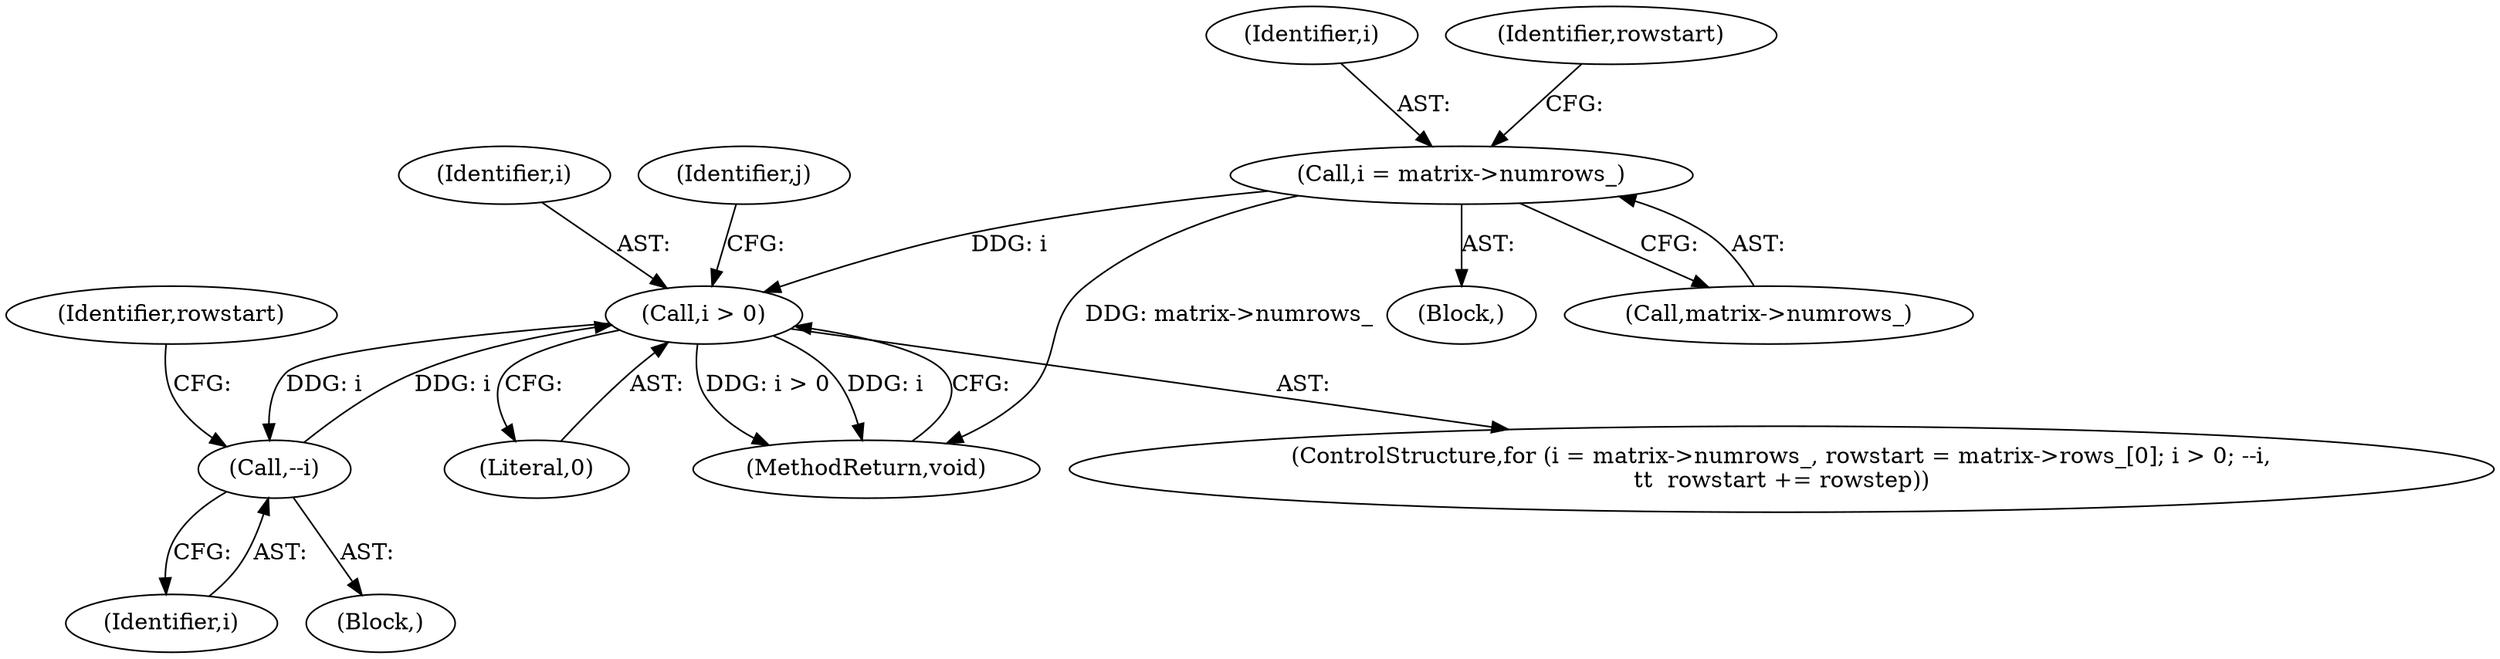 digraph "0_jasper_d42b2388f7f8e0332c846675133acea151fc557a_16@pointer" {
"1000134" [label="(Call,i = matrix->numrows_)"];
"1000146" [label="(Call,i > 0)"];
"1000150" [label="(Call,--i)"];
"1000135" [label="(Identifier,i)"];
"1000134" [label="(Call,i = matrix->numrows_)"];
"1000147" [label="(Identifier,i)"];
"1000159" [label="(Identifier,j)"];
"1000151" [label="(Identifier,i)"];
"1000153" [label="(Identifier,rowstart)"];
"1000149" [label="(Block,)"];
"1000148" [label="(Literal,0)"];
"1000133" [label="(Block,)"];
"1000136" [label="(Call,matrix->numrows_)"];
"1000150" [label="(Call,--i)"];
"1000146" [label="(Call,i > 0)"];
"1000140" [label="(Identifier,rowstart)"];
"1000182" [label="(MethodReturn,void)"];
"1000132" [label="(ControlStructure,for (i = matrix->numrows_, rowstart = matrix->rows_[0]; i > 0; --i,\n\t\t  rowstart += rowstep))"];
"1000134" -> "1000133"  [label="AST: "];
"1000134" -> "1000136"  [label="CFG: "];
"1000135" -> "1000134"  [label="AST: "];
"1000136" -> "1000134"  [label="AST: "];
"1000140" -> "1000134"  [label="CFG: "];
"1000134" -> "1000182"  [label="DDG: matrix->numrows_"];
"1000134" -> "1000146"  [label="DDG: i"];
"1000146" -> "1000132"  [label="AST: "];
"1000146" -> "1000148"  [label="CFG: "];
"1000147" -> "1000146"  [label="AST: "];
"1000148" -> "1000146"  [label="AST: "];
"1000159" -> "1000146"  [label="CFG: "];
"1000182" -> "1000146"  [label="CFG: "];
"1000146" -> "1000182"  [label="DDG: i > 0"];
"1000146" -> "1000182"  [label="DDG: i"];
"1000150" -> "1000146"  [label="DDG: i"];
"1000146" -> "1000150"  [label="DDG: i"];
"1000150" -> "1000149"  [label="AST: "];
"1000150" -> "1000151"  [label="CFG: "];
"1000151" -> "1000150"  [label="AST: "];
"1000153" -> "1000150"  [label="CFG: "];
}
